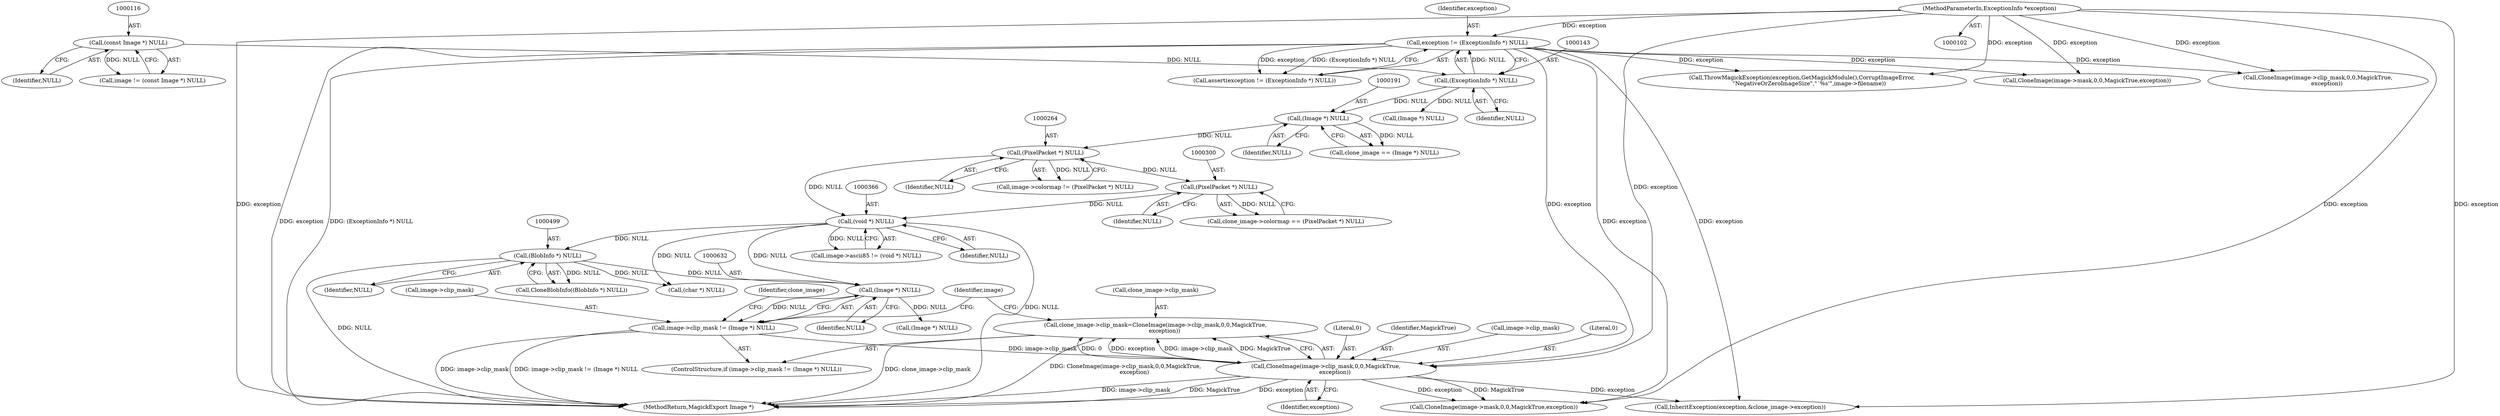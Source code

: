 digraph "0_ImageMagick_01843366d6a7b96e22ad7bb67f3df7d9fd4d5d74@pointer" {
"1000634" [label="(Call,clone_image->clip_mask=CloneImage(image->clip_mask,0,0,MagickTrue,\n          exception))"];
"1000638" [label="(Call,CloneImage(image->clip_mask,0,0,MagickTrue,\n          exception))"];
"1000627" [label="(Call,image->clip_mask != (Image *) NULL)"];
"1000631" [label="(Call,(Image *) NULL)"];
"1000498" [label="(Call,(BlobInfo *) NULL)"];
"1000365" [label="(Call,(void *) NULL)"];
"1000263" [label="(Call,(PixelPacket *) NULL)"];
"1000190" [label="(Call,(Image *) NULL)"];
"1000142" [label="(Call,(ExceptionInfo *) NULL)"];
"1000115" [label="(Call,(const Image *) NULL)"];
"1000299" [label="(Call,(PixelPacket *) NULL)"];
"1000140" [label="(Call,exception != (ExceptionInfo *) NULL)"];
"1000107" [label="(MethodParameterIn,ExceptionInfo *exception)"];
"1000361" [label="(Call,image->ascii85 != (void *) NULL)"];
"1000190" [label="(Call,(Image *) NULL)"];
"1000299" [label="(Call,(PixelPacket *) NULL)"];
"1000532" [label="(Call,(char *) NULL)"];
"1000649" [label="(Identifier,image)"];
"1000192" [label="(Identifier,NULL)"];
"1000636" [label="(Identifier,clone_image)"];
"1000575" [label="(Call,CloneImage(image->clip_mask,0,0,MagickTrue,\n          exception))"];
"1000265" [label="(Identifier,NULL)"];
"1000645" [label="(Identifier,exception)"];
"1000626" [label="(ControlStructure,if (image->clip_mask != (Image *) NULL))"];
"1000651" [label="(Call,(Image *) NULL)"];
"1000141" [label="(Identifier,exception)"];
"1000627" [label="(Call,image->clip_mask != (Image *) NULL)"];
"1000367" [label="(Identifier,NULL)"];
"1000295" [label="(Call,clone_image->colormap == (PixelPacket *) NULL)"];
"1000166" [label="(Call,ThrowMagickException(exception,GetMagickModule(),CorruptImageError,\n        \"NegativeOrZeroImageSize\",\"`%s'\",image->filename))"];
"1000642" [label="(Literal,0)"];
"1000115" [label="(Call,(const Image *) NULL)"];
"1000638" [label="(Call,CloneImage(image->clip_mask,0,0,MagickTrue,\n          exception))"];
"1000644" [label="(Identifier,MagickTrue)"];
"1000140" [label="(Call,exception != (ExceptionInfo *) NULL)"];
"1000142" [label="(Call,(ExceptionInfo *) NULL)"];
"1000595" [label="(Call,CloneImage(image->mask,0,0,MagickTrue,exception))"];
"1000144" [label="(Identifier,NULL)"];
"1000500" [label="(Identifier,NULL)"];
"1000259" [label="(Call,image->colormap != (PixelPacket *) NULL)"];
"1000830" [label="(Call,InheritException(exception,&clone_image->exception))"];
"1000498" [label="(Call,(BlobInfo *) NULL)"];
"1000117" [label="(Identifier,NULL)"];
"1000176" [label="(Call,(Image *) NULL)"];
"1000658" [label="(Call,CloneImage(image->mask,0,0,MagickTrue,exception))"];
"1000107" [label="(MethodParameterIn,ExceptionInfo *exception)"];
"1000301" [label="(Identifier,NULL)"];
"1000639" [label="(Call,image->clip_mask)"];
"1000139" [label="(Call,assert(exception != (ExceptionInfo *) NULL))"];
"1000497" [label="(Call,CloneBlobInfo((BlobInfo *) NULL))"];
"1000113" [label="(Call,image != (const Image *) NULL)"];
"1000635" [label="(Call,clone_image->clip_mask)"];
"1000631" [label="(Call,(Image *) NULL)"];
"1000633" [label="(Identifier,NULL)"];
"1000365" [label="(Call,(void *) NULL)"];
"1000188" [label="(Call,clone_image == (Image *) NULL)"];
"1000634" [label="(Call,clone_image->clip_mask=CloneImage(image->clip_mask,0,0,MagickTrue,\n          exception))"];
"1000842" [label="(MethodReturn,MagickExport Image *)"];
"1000643" [label="(Literal,0)"];
"1000628" [label="(Call,image->clip_mask)"];
"1000263" [label="(Call,(PixelPacket *) NULL)"];
"1000634" -> "1000626"  [label="AST: "];
"1000634" -> "1000638"  [label="CFG: "];
"1000635" -> "1000634"  [label="AST: "];
"1000638" -> "1000634"  [label="AST: "];
"1000649" -> "1000634"  [label="CFG: "];
"1000634" -> "1000842"  [label="DDG: CloneImage(image->clip_mask,0,0,MagickTrue,\n          exception)"];
"1000634" -> "1000842"  [label="DDG: clone_image->clip_mask"];
"1000638" -> "1000634"  [label="DDG: 0"];
"1000638" -> "1000634"  [label="DDG: exception"];
"1000638" -> "1000634"  [label="DDG: image->clip_mask"];
"1000638" -> "1000634"  [label="DDG: MagickTrue"];
"1000638" -> "1000645"  [label="CFG: "];
"1000639" -> "1000638"  [label="AST: "];
"1000642" -> "1000638"  [label="AST: "];
"1000643" -> "1000638"  [label="AST: "];
"1000644" -> "1000638"  [label="AST: "];
"1000645" -> "1000638"  [label="AST: "];
"1000638" -> "1000842"  [label="DDG: image->clip_mask"];
"1000638" -> "1000842"  [label="DDG: MagickTrue"];
"1000638" -> "1000842"  [label="DDG: exception"];
"1000627" -> "1000638"  [label="DDG: image->clip_mask"];
"1000140" -> "1000638"  [label="DDG: exception"];
"1000107" -> "1000638"  [label="DDG: exception"];
"1000638" -> "1000658"  [label="DDG: exception"];
"1000638" -> "1000658"  [label="DDG: MagickTrue"];
"1000638" -> "1000830"  [label="DDG: exception"];
"1000627" -> "1000626"  [label="AST: "];
"1000627" -> "1000631"  [label="CFG: "];
"1000628" -> "1000627"  [label="AST: "];
"1000631" -> "1000627"  [label="AST: "];
"1000636" -> "1000627"  [label="CFG: "];
"1000649" -> "1000627"  [label="CFG: "];
"1000627" -> "1000842"  [label="DDG: image->clip_mask != (Image *) NULL"];
"1000627" -> "1000842"  [label="DDG: image->clip_mask"];
"1000631" -> "1000627"  [label="DDG: NULL"];
"1000631" -> "1000633"  [label="CFG: "];
"1000632" -> "1000631"  [label="AST: "];
"1000633" -> "1000631"  [label="AST: "];
"1000498" -> "1000631"  [label="DDG: NULL"];
"1000365" -> "1000631"  [label="DDG: NULL"];
"1000631" -> "1000651"  [label="DDG: NULL"];
"1000498" -> "1000497"  [label="AST: "];
"1000498" -> "1000500"  [label="CFG: "];
"1000499" -> "1000498"  [label="AST: "];
"1000500" -> "1000498"  [label="AST: "];
"1000497" -> "1000498"  [label="CFG: "];
"1000498" -> "1000842"  [label="DDG: NULL"];
"1000498" -> "1000497"  [label="DDG: NULL"];
"1000365" -> "1000498"  [label="DDG: NULL"];
"1000498" -> "1000532"  [label="DDG: NULL"];
"1000365" -> "1000361"  [label="AST: "];
"1000365" -> "1000367"  [label="CFG: "];
"1000366" -> "1000365"  [label="AST: "];
"1000367" -> "1000365"  [label="AST: "];
"1000361" -> "1000365"  [label="CFG: "];
"1000365" -> "1000842"  [label="DDG: NULL"];
"1000365" -> "1000361"  [label="DDG: NULL"];
"1000263" -> "1000365"  [label="DDG: NULL"];
"1000299" -> "1000365"  [label="DDG: NULL"];
"1000365" -> "1000532"  [label="DDG: NULL"];
"1000263" -> "1000259"  [label="AST: "];
"1000263" -> "1000265"  [label="CFG: "];
"1000264" -> "1000263"  [label="AST: "];
"1000265" -> "1000263"  [label="AST: "];
"1000259" -> "1000263"  [label="CFG: "];
"1000263" -> "1000259"  [label="DDG: NULL"];
"1000190" -> "1000263"  [label="DDG: NULL"];
"1000263" -> "1000299"  [label="DDG: NULL"];
"1000190" -> "1000188"  [label="AST: "];
"1000190" -> "1000192"  [label="CFG: "];
"1000191" -> "1000190"  [label="AST: "];
"1000192" -> "1000190"  [label="AST: "];
"1000188" -> "1000190"  [label="CFG: "];
"1000190" -> "1000188"  [label="DDG: NULL"];
"1000142" -> "1000190"  [label="DDG: NULL"];
"1000142" -> "1000140"  [label="AST: "];
"1000142" -> "1000144"  [label="CFG: "];
"1000143" -> "1000142"  [label="AST: "];
"1000144" -> "1000142"  [label="AST: "];
"1000140" -> "1000142"  [label="CFG: "];
"1000142" -> "1000140"  [label="DDG: NULL"];
"1000115" -> "1000142"  [label="DDG: NULL"];
"1000142" -> "1000176"  [label="DDG: NULL"];
"1000115" -> "1000113"  [label="AST: "];
"1000115" -> "1000117"  [label="CFG: "];
"1000116" -> "1000115"  [label="AST: "];
"1000117" -> "1000115"  [label="AST: "];
"1000113" -> "1000115"  [label="CFG: "];
"1000115" -> "1000113"  [label="DDG: NULL"];
"1000299" -> "1000295"  [label="AST: "];
"1000299" -> "1000301"  [label="CFG: "];
"1000300" -> "1000299"  [label="AST: "];
"1000301" -> "1000299"  [label="AST: "];
"1000295" -> "1000299"  [label="CFG: "];
"1000299" -> "1000295"  [label="DDG: NULL"];
"1000140" -> "1000139"  [label="AST: "];
"1000141" -> "1000140"  [label="AST: "];
"1000139" -> "1000140"  [label="CFG: "];
"1000140" -> "1000842"  [label="DDG: (ExceptionInfo *) NULL"];
"1000140" -> "1000842"  [label="DDG: exception"];
"1000140" -> "1000139"  [label="DDG: exception"];
"1000140" -> "1000139"  [label="DDG: (ExceptionInfo *) NULL"];
"1000107" -> "1000140"  [label="DDG: exception"];
"1000140" -> "1000166"  [label="DDG: exception"];
"1000140" -> "1000575"  [label="DDG: exception"];
"1000140" -> "1000595"  [label="DDG: exception"];
"1000140" -> "1000658"  [label="DDG: exception"];
"1000140" -> "1000830"  [label="DDG: exception"];
"1000107" -> "1000102"  [label="AST: "];
"1000107" -> "1000842"  [label="DDG: exception"];
"1000107" -> "1000166"  [label="DDG: exception"];
"1000107" -> "1000575"  [label="DDG: exception"];
"1000107" -> "1000595"  [label="DDG: exception"];
"1000107" -> "1000658"  [label="DDG: exception"];
"1000107" -> "1000830"  [label="DDG: exception"];
}
